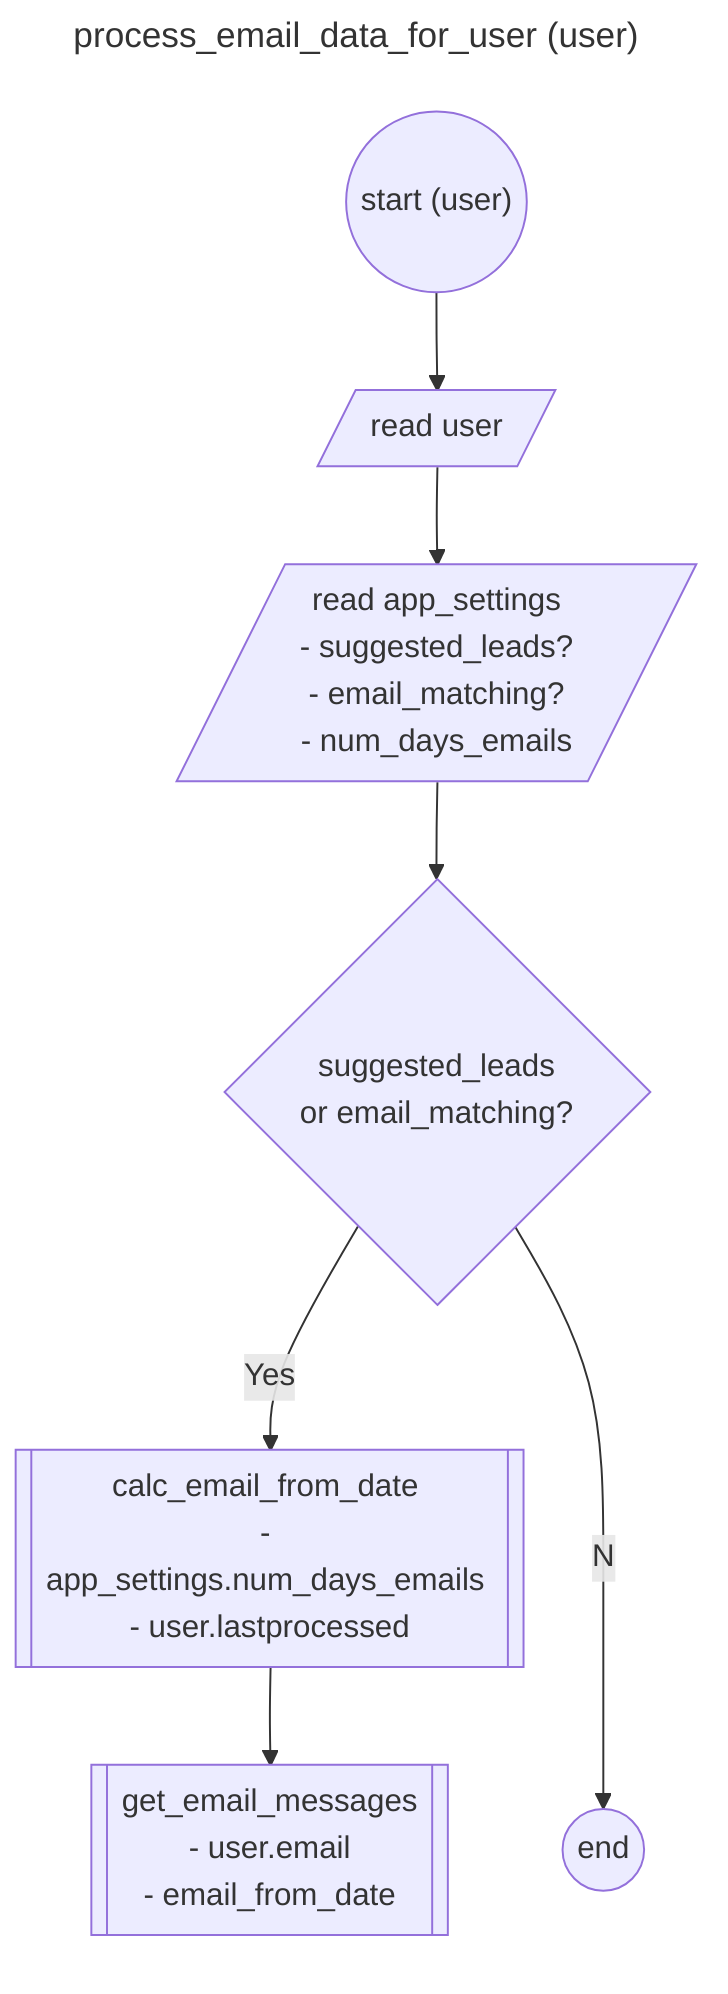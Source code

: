 ---
title: process_email_data_for_user (user)
---
flowchart TD
  A1(("start (user)")) --> A2[/read user/]
  A2 --> A3[/"read app_settings \n- suggested_leads? \n- email_matching? \n- num_days_emails"/]
  A3 --> A4{suggested_leads \n or email_matching?} --Yes--> A5
  A4 --No--> A6((end))
  A5[[calc_email_from_date \n- app_settings.num_days_emails \n- user.lastprocessed]]
  A5 --> A7[[get_email_messages \n- user.email \n- email_from_date]]